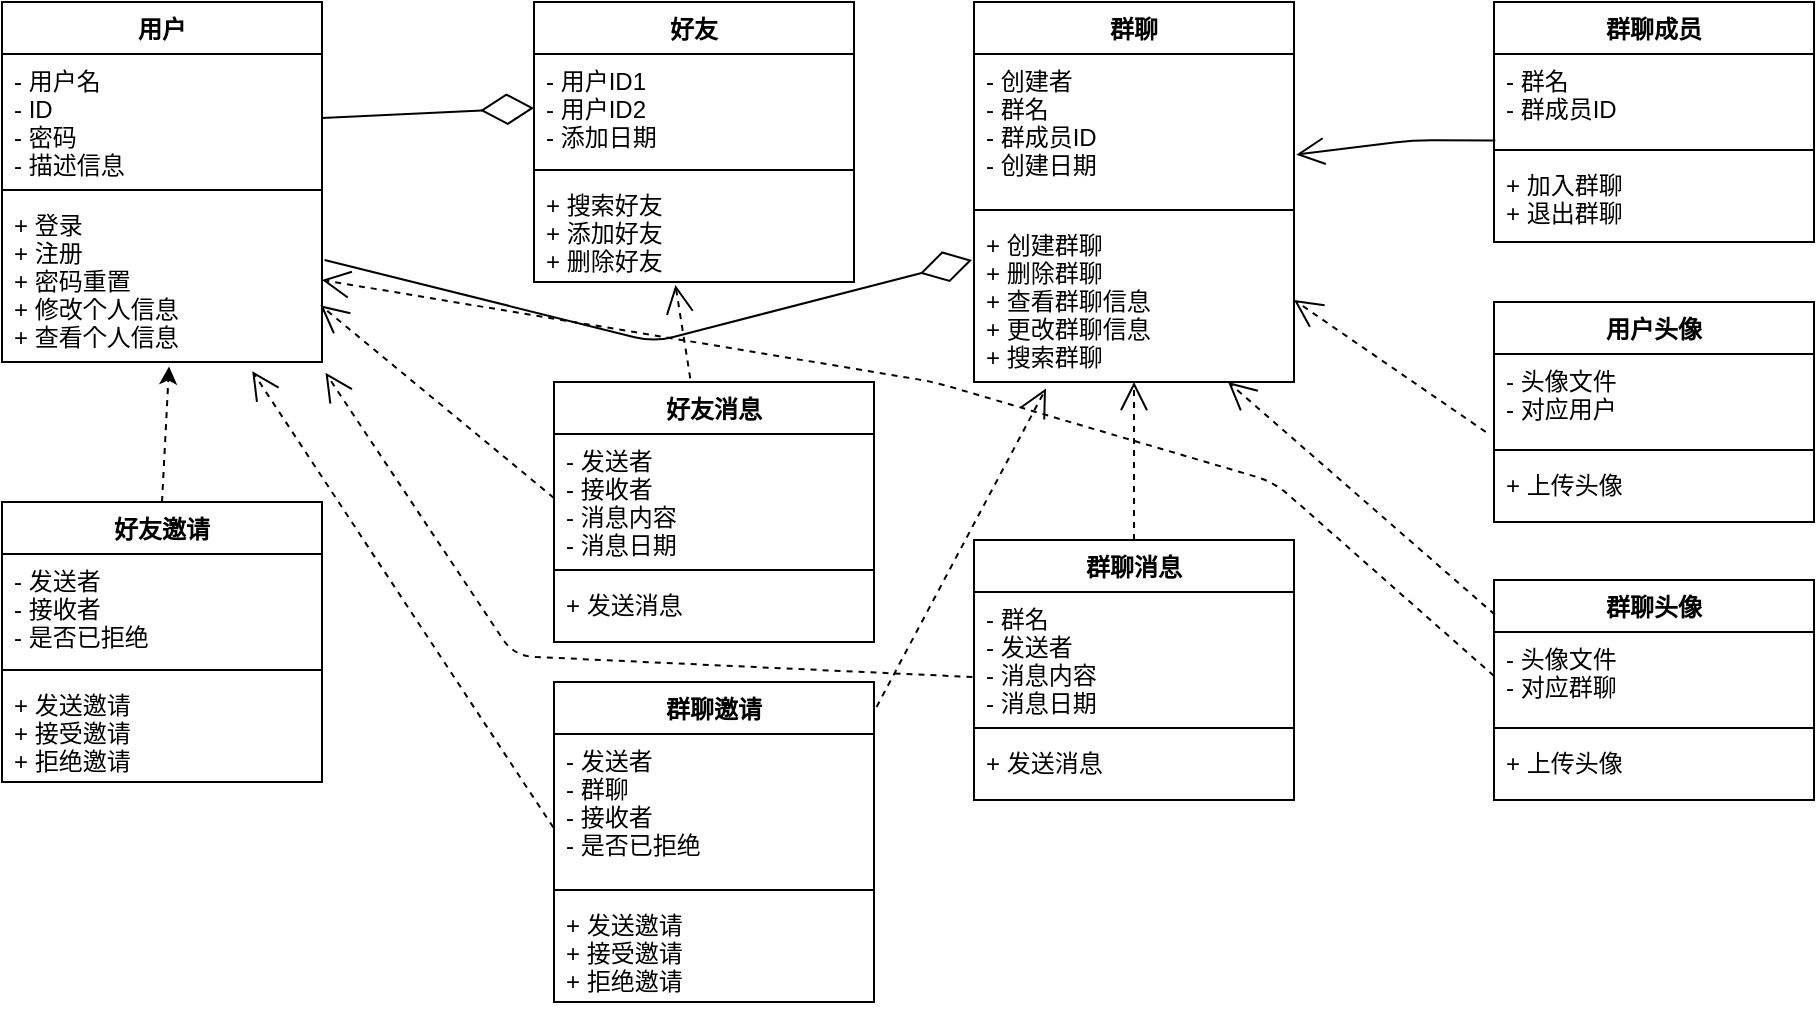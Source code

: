 <mxfile>
    <diagram id="Jf87RsMEm8IeYvhrJkZF" name="第 1 页">
        <mxGraphModel dx="1395" dy="507" grid="0" gridSize="10" guides="1" tooltips="1" connect="1" arrows="1" fold="1" page="1" pageScale="1" pageWidth="1169" pageHeight="827" math="0" shadow="0">
            <root>
                <mxCell id="0"/>
                <mxCell id="1" parent="0"/>
                <mxCell id="6" value="群聊消息" style="swimlane;fontStyle=1;align=center;verticalAlign=top;childLayout=stackLayout;horizontal=1;startSize=26;horizontalStack=0;resizeParent=1;resizeParentMax=0;resizeLast=0;collapsible=1;marginBottom=0;" vertex="1" parent="1">
                    <mxGeometry x="580" y="339" width="160" height="130" as="geometry"/>
                </mxCell>
                <mxCell id="7" value="- 群名&#10;- 发送者&#10;- 消息内容&#10;- 消息日期" style="text;strokeColor=none;fillColor=none;align=left;verticalAlign=top;spacingLeft=4;spacingRight=4;overflow=hidden;rotatable=0;points=[[0,0.5],[1,0.5]];portConstraint=eastwest;" vertex="1" parent="6">
                    <mxGeometry y="26" width="160" height="64" as="geometry"/>
                </mxCell>
                <mxCell id="8" value="" style="line;strokeWidth=1;fillColor=none;align=left;verticalAlign=middle;spacingTop=-1;spacingLeft=3;spacingRight=3;rotatable=0;labelPosition=right;points=[];portConstraint=eastwest;" vertex="1" parent="6">
                    <mxGeometry y="90" width="160" height="8" as="geometry"/>
                </mxCell>
                <mxCell id="9" value="+ 发送消息" style="text;strokeColor=none;fillColor=none;align=left;verticalAlign=top;spacingLeft=4;spacingRight=4;overflow=hidden;rotatable=0;points=[[0,0.5],[1,0.5]];portConstraint=eastwest;" vertex="1" parent="6">
                    <mxGeometry y="98" width="160" height="32" as="geometry"/>
                </mxCell>
                <mxCell id="10" value="群聊" style="swimlane;fontStyle=1;align=center;verticalAlign=top;childLayout=stackLayout;horizontal=1;startSize=26;horizontalStack=0;resizeParent=1;resizeParentMax=0;resizeLast=0;collapsible=1;marginBottom=0;" vertex="1" parent="1">
                    <mxGeometry x="580" y="70" width="160" height="190" as="geometry"/>
                </mxCell>
                <mxCell id="11" value="- 创建者&#10;- 群名&#10;- 群成员ID&#10;- 创建日期" style="text;strokeColor=none;fillColor=none;align=left;verticalAlign=top;spacingLeft=4;spacingRight=4;overflow=hidden;rotatable=0;points=[[0,0.5],[1,0.5]];portConstraint=eastwest;" vertex="1" parent="10">
                    <mxGeometry y="26" width="160" height="74" as="geometry"/>
                </mxCell>
                <mxCell id="12" value="" style="line;strokeWidth=1;fillColor=none;align=left;verticalAlign=middle;spacingTop=-1;spacingLeft=3;spacingRight=3;rotatable=0;labelPosition=right;points=[];portConstraint=eastwest;" vertex="1" parent="10">
                    <mxGeometry y="100" width="160" height="8" as="geometry"/>
                </mxCell>
                <mxCell id="13" value="+ 创建群聊&#10;+ 删除群聊&#10;+ 查看群聊信息&#10;+ 更改群聊信息&#10;+ 搜索群聊" style="text;strokeColor=none;fillColor=none;align=left;verticalAlign=top;spacingLeft=4;spacingRight=4;overflow=hidden;rotatable=0;points=[[0,0.5],[1,0.5]];portConstraint=eastwest;" vertex="1" parent="10">
                    <mxGeometry y="108" width="160" height="82" as="geometry"/>
                </mxCell>
                <mxCell id="14" value="用户" style="swimlane;fontStyle=1;align=center;verticalAlign=top;childLayout=stackLayout;horizontal=1;startSize=26;horizontalStack=0;resizeParent=1;resizeParentMax=0;resizeLast=0;collapsible=1;marginBottom=0;" vertex="1" parent="1">
                    <mxGeometry x="94" y="70" width="160" height="180" as="geometry"/>
                </mxCell>
                <mxCell id="15" value="- 用户名&#10;- ID&#10;- 密码&#10;- 描述信息" style="text;strokeColor=none;fillColor=none;align=left;verticalAlign=top;spacingLeft=4;spacingRight=4;overflow=hidden;rotatable=0;points=[[0,0.5],[1,0.5]];portConstraint=eastwest;" vertex="1" parent="14">
                    <mxGeometry y="26" width="160" height="64" as="geometry"/>
                </mxCell>
                <mxCell id="16" value="" style="line;strokeWidth=1;fillColor=none;align=left;verticalAlign=middle;spacingTop=-1;spacingLeft=3;spacingRight=3;rotatable=0;labelPosition=right;points=[];portConstraint=eastwest;" vertex="1" parent="14">
                    <mxGeometry y="90" width="160" height="8" as="geometry"/>
                </mxCell>
                <mxCell id="17" value="+ 登录&#10;+ 注册&#10;+ 密码重置&#10;+ 修改个人信息&#10;+ 查看个人信息" style="text;strokeColor=none;fillColor=none;align=left;verticalAlign=top;spacingLeft=4;spacingRight=4;overflow=hidden;rotatable=0;points=[[0,0.5],[1,0.5]];portConstraint=eastwest;" vertex="1" parent="14">
                    <mxGeometry y="98" width="160" height="82" as="geometry"/>
                </mxCell>
                <mxCell id="18" value="好友" style="swimlane;fontStyle=1;align=center;verticalAlign=top;childLayout=stackLayout;horizontal=1;startSize=26;horizontalStack=0;resizeParent=1;resizeParentMax=0;resizeLast=0;collapsible=1;marginBottom=0;" vertex="1" parent="1">
                    <mxGeometry x="360" y="70" width="160" height="140" as="geometry"/>
                </mxCell>
                <mxCell id="19" value="- 用户ID1&#10;- 用户ID2&#10;- 添加日期" style="text;strokeColor=none;fillColor=none;align=left;verticalAlign=top;spacingLeft=4;spacingRight=4;overflow=hidden;rotatable=0;points=[[0,0.5],[1,0.5]];portConstraint=eastwest;" vertex="1" parent="18">
                    <mxGeometry y="26" width="160" height="54" as="geometry"/>
                </mxCell>
                <mxCell id="20" value="" style="line;strokeWidth=1;fillColor=none;align=left;verticalAlign=middle;spacingTop=-1;spacingLeft=3;spacingRight=3;rotatable=0;labelPosition=right;points=[];portConstraint=eastwest;" vertex="1" parent="18">
                    <mxGeometry y="80" width="160" height="8" as="geometry"/>
                </mxCell>
                <mxCell id="21" value="+ 搜索好友&#10;+ 添加好友&#10;+ 删除好友" style="text;strokeColor=none;fillColor=none;align=left;verticalAlign=top;spacingLeft=4;spacingRight=4;overflow=hidden;rotatable=0;points=[[0,0.5],[1,0.5]];portConstraint=eastwest;" vertex="1" parent="18">
                    <mxGeometry y="88" width="160" height="52" as="geometry"/>
                </mxCell>
                <mxCell id="22" value="" style="endArrow=diamondThin;html=1;endSize=24;strokeWidth=1;exitX=1.008;exitY=0.378;exitDx=0;exitDy=0;exitPerimeter=0;endFill=0;" edge="1" parent="1" source="17">
                    <mxGeometry width="50" height="50" relative="1" as="geometry">
                        <mxPoint x="450" y="280" as="sourcePoint"/>
                        <mxPoint x="579" y="199" as="targetPoint"/>
                        <Array as="points">
                            <mxPoint x="420" y="240"/>
                        </Array>
                    </mxGeometry>
                </mxCell>
                <mxCell id="23" value="" style="endArrow=diamondThin;html=1;endSize=24;strokeWidth=1;exitX=1;exitY=0.5;exitDx=0;exitDy=0;endFill=0;entryX=0;entryY=0.5;entryDx=0;entryDy=0;" edge="1" parent="1" source="15" target="19">
                    <mxGeometry width="50" height="50" relative="1" as="geometry">
                        <mxPoint x="290" y="170" as="sourcePoint"/>
                        <mxPoint x="358" y="128" as="targetPoint"/>
                    </mxGeometry>
                </mxCell>
                <mxCell id="24" value="" style="endArrow=open;html=1;dashed=1;endSize=12;strokeWidth=1;exitX=0.5;exitY=0;exitDx=0;exitDy=0;endFill=0;entryX=0.442;entryY=1.028;entryDx=0;entryDy=0;entryPerimeter=0;" edge="1" parent="1" target="21">
                    <mxGeometry width="50" height="50" relative="1" as="geometry">
                        <mxPoint x="440" y="270" as="sourcePoint"/>
                        <mxPoint x="588.72" y="234.968" as="targetPoint"/>
                    </mxGeometry>
                </mxCell>
                <mxCell id="25" value="" style="endArrow=open;html=1;dashed=1;endSize=12;strokeWidth=1;exitX=0.5;exitY=0;exitDx=0;exitDy=0;endFill=0;" edge="1" parent="1" source="6" target="13">
                    <mxGeometry width="50" height="50" relative="1" as="geometry">
                        <mxPoint x="344" y="340" as="sourcePoint"/>
                        <mxPoint x="446.64" y="160.336" as="targetPoint"/>
                    </mxGeometry>
                </mxCell>
                <mxCell id="26" value="好友消息" style="swimlane;fontStyle=1;align=center;verticalAlign=top;childLayout=stackLayout;horizontal=1;startSize=26;horizontalStack=0;resizeParent=1;resizeParentMax=0;resizeLast=0;collapsible=1;marginBottom=0;" vertex="1" parent="1">
                    <mxGeometry x="370" y="260" width="160" height="130" as="geometry"/>
                </mxCell>
                <mxCell id="27" value="- 发送者&#10;- 接收者&#10;- 消息内容&#10;- 消息日期" style="text;strokeColor=none;fillColor=none;align=left;verticalAlign=top;spacingLeft=4;spacingRight=4;overflow=hidden;rotatable=0;points=[[0,0.5],[1,0.5]];portConstraint=eastwest;" vertex="1" parent="26">
                    <mxGeometry y="26" width="160" height="64" as="geometry"/>
                </mxCell>
                <mxCell id="28" value="" style="line;strokeWidth=1;fillColor=none;align=left;verticalAlign=middle;spacingTop=-1;spacingLeft=3;spacingRight=3;rotatable=0;labelPosition=right;points=[];portConstraint=eastwest;" vertex="1" parent="26">
                    <mxGeometry y="90" width="160" height="8" as="geometry"/>
                </mxCell>
                <mxCell id="29" value="+ 发送消息" style="text;strokeColor=none;fillColor=none;align=left;verticalAlign=top;spacingLeft=4;spacingRight=4;overflow=hidden;rotatable=0;points=[[0,0.5],[1,0.5]];portConstraint=eastwest;" vertex="1" parent="26">
                    <mxGeometry y="98" width="160" height="32" as="geometry"/>
                </mxCell>
                <mxCell id="30" value="好友邀请" style="swimlane;fontStyle=1;align=center;verticalAlign=top;childLayout=stackLayout;horizontal=1;startSize=26;horizontalStack=0;resizeParent=1;resizeParentMax=0;resizeLast=0;collapsible=1;marginBottom=0;" vertex="1" parent="1">
                    <mxGeometry x="94" y="320" width="160" height="140" as="geometry"/>
                </mxCell>
                <mxCell id="31" value="- 发送者&#10;- 接收者&#10;- 是否已拒绝" style="text;strokeColor=none;fillColor=none;align=left;verticalAlign=top;spacingLeft=4;spacingRight=4;overflow=hidden;rotatable=0;points=[[0,0.5],[1,0.5]];portConstraint=eastwest;" vertex="1" parent="30">
                    <mxGeometry y="26" width="160" height="54" as="geometry"/>
                </mxCell>
                <mxCell id="32" value="" style="line;strokeWidth=1;fillColor=none;align=left;verticalAlign=middle;spacingTop=-1;spacingLeft=3;spacingRight=3;rotatable=0;labelPosition=right;points=[];portConstraint=eastwest;" vertex="1" parent="30">
                    <mxGeometry y="80" width="160" height="8" as="geometry"/>
                </mxCell>
                <mxCell id="33" value="+ 发送邀请&#10;+ 接受邀请&#10;+ 拒绝邀请" style="text;strokeColor=none;fillColor=none;align=left;verticalAlign=top;spacingLeft=4;spacingRight=4;overflow=hidden;rotatable=0;points=[[0,0.5],[1,0.5]];portConstraint=eastwest;" vertex="1" parent="30">
                    <mxGeometry y="88" width="160" height="52" as="geometry"/>
                </mxCell>
                <mxCell id="34" value="群聊邀请" style="swimlane;fontStyle=1;align=center;verticalAlign=top;childLayout=stackLayout;horizontal=1;startSize=26;horizontalStack=0;resizeParent=1;resizeParentMax=0;resizeLast=0;collapsible=1;marginBottom=0;" vertex="1" parent="1">
                    <mxGeometry x="370" y="410" width="160" height="160" as="geometry"/>
                </mxCell>
                <mxCell id="35" value="- 发送者&#10;- 群聊&#10;- 接收者&#10;- 是否已拒绝" style="text;strokeColor=none;fillColor=none;align=left;verticalAlign=top;spacingLeft=4;spacingRight=4;overflow=hidden;rotatable=0;points=[[0,0.5],[1,0.5]];portConstraint=eastwest;" vertex="1" parent="34">
                    <mxGeometry y="26" width="160" height="74" as="geometry"/>
                </mxCell>
                <mxCell id="36" value="" style="line;strokeWidth=1;fillColor=none;align=left;verticalAlign=middle;spacingTop=-1;spacingLeft=3;spacingRight=3;rotatable=0;labelPosition=right;points=[];portConstraint=eastwest;" vertex="1" parent="34">
                    <mxGeometry y="100" width="160" height="8" as="geometry"/>
                </mxCell>
                <mxCell id="37" value="+ 发送邀请&#10;+ 接受邀请&#10;+ 拒绝邀请" style="text;strokeColor=none;fillColor=none;align=left;verticalAlign=top;spacingLeft=4;spacingRight=4;overflow=hidden;rotatable=0;points=[[0,0.5],[1,0.5]];portConstraint=eastwest;" vertex="1" parent="34">
                    <mxGeometry y="108" width="160" height="52" as="geometry"/>
                </mxCell>
                <mxCell id="38" value="群聊成员" style="swimlane;fontStyle=1;align=center;verticalAlign=top;childLayout=stackLayout;horizontal=1;startSize=26;horizontalStack=0;resizeParent=1;resizeParentMax=0;resizeLast=0;collapsible=1;marginBottom=0;" vertex="1" parent="1">
                    <mxGeometry x="840" y="70" width="160" height="120" as="geometry"/>
                </mxCell>
                <mxCell id="39" value="- 群名&#10;- 群成员ID" style="text;strokeColor=none;fillColor=none;align=left;verticalAlign=top;spacingLeft=4;spacingRight=4;overflow=hidden;rotatable=0;points=[[0,0.5],[1,0.5]];portConstraint=eastwest;" vertex="1" parent="38">
                    <mxGeometry y="26" width="160" height="44" as="geometry"/>
                </mxCell>
                <mxCell id="40" value="" style="line;strokeWidth=1;fillColor=none;align=left;verticalAlign=middle;spacingTop=-1;spacingLeft=3;spacingRight=3;rotatable=0;labelPosition=right;points=[];portConstraint=eastwest;" vertex="1" parent="38">
                    <mxGeometry y="70" width="160" height="8" as="geometry"/>
                </mxCell>
                <mxCell id="41" value="+ 加入群聊&#10;+ 退出群聊" style="text;strokeColor=none;fillColor=none;align=left;verticalAlign=top;spacingLeft=4;spacingRight=4;overflow=hidden;rotatable=0;points=[[0,0.5],[1,0.5]];portConstraint=eastwest;" vertex="1" parent="38">
                    <mxGeometry y="78" width="160" height="42" as="geometry"/>
                </mxCell>
                <mxCell id="46" value="用户头像" style="swimlane;fontStyle=1;align=center;verticalAlign=top;childLayout=stackLayout;horizontal=1;startSize=26;horizontalStack=0;resizeParent=1;resizeParentMax=0;resizeLast=0;collapsible=1;marginBottom=0;" vertex="1" parent="1">
                    <mxGeometry x="840" y="220" width="160" height="110" as="geometry"/>
                </mxCell>
                <mxCell id="47" value="- 头像文件&#10;- 对应用户" style="text;strokeColor=none;fillColor=none;align=left;verticalAlign=top;spacingLeft=4;spacingRight=4;overflow=hidden;rotatable=0;points=[[0,0.5],[1,0.5]];portConstraint=eastwest;" vertex="1" parent="46">
                    <mxGeometry y="26" width="160" height="44" as="geometry"/>
                </mxCell>
                <mxCell id="48" value="" style="line;strokeWidth=1;fillColor=none;align=left;verticalAlign=middle;spacingTop=-1;spacingLeft=3;spacingRight=3;rotatable=0;labelPosition=right;points=[];portConstraint=eastwest;" vertex="1" parent="46">
                    <mxGeometry y="70" width="160" height="8" as="geometry"/>
                </mxCell>
                <mxCell id="49" value="+ 上传头像" style="text;strokeColor=none;fillColor=none;align=left;verticalAlign=top;spacingLeft=4;spacingRight=4;overflow=hidden;rotatable=0;points=[[0,0.5],[1,0.5]];portConstraint=eastwest;" vertex="1" parent="46">
                    <mxGeometry y="78" width="160" height="32" as="geometry"/>
                </mxCell>
                <mxCell id="50" value="群聊头像" style="swimlane;fontStyle=1;align=center;verticalAlign=top;childLayout=stackLayout;horizontal=1;startSize=26;horizontalStack=0;resizeParent=1;resizeParentMax=0;resizeLast=0;collapsible=1;marginBottom=0;" vertex="1" parent="1">
                    <mxGeometry x="840" y="359" width="160" height="110" as="geometry"/>
                </mxCell>
                <mxCell id="51" value="- 头像文件&#10;- 对应群聊" style="text;strokeColor=none;fillColor=none;align=left;verticalAlign=top;spacingLeft=4;spacingRight=4;overflow=hidden;rotatable=0;points=[[0,0.5],[1,0.5]];portConstraint=eastwest;" vertex="1" parent="50">
                    <mxGeometry y="26" width="160" height="44" as="geometry"/>
                </mxCell>
                <mxCell id="52" value="" style="line;strokeWidth=1;fillColor=none;align=left;verticalAlign=middle;spacingTop=-1;spacingLeft=3;spacingRight=3;rotatable=0;labelPosition=right;points=[];portConstraint=eastwest;" vertex="1" parent="50">
                    <mxGeometry y="70" width="160" height="8" as="geometry"/>
                </mxCell>
                <mxCell id="53" value="+ 上传头像" style="text;strokeColor=none;fillColor=none;align=left;verticalAlign=top;spacingLeft=4;spacingRight=4;overflow=hidden;rotatable=0;points=[[0,0.5],[1,0.5]];portConstraint=eastwest;" vertex="1" parent="50">
                    <mxGeometry y="78" width="160" height="32" as="geometry"/>
                </mxCell>
                <mxCell id="57" value="" style="endArrow=open;html=1;dashed=1;endSize=12;strokeWidth=1;exitX=0;exitY=0.5;exitDx=0;exitDy=0;endFill=0;entryX=0.995;entryY=0.654;entryDx=0;entryDy=0;entryPerimeter=0;" edge="1" parent="1" source="27" target="17">
                    <mxGeometry width="50" height="50" relative="1" as="geometry">
                        <mxPoint x="450" y="280.0" as="sourcePoint"/>
                        <mxPoint x="440.72" y="221.456" as="targetPoint"/>
                    </mxGeometry>
                </mxCell>
                <mxCell id="59" value="" style="endArrow=open;html=1;endSize=12;strokeWidth=1;exitX=0.004;exitY=0.984;exitDx=0;exitDy=0;endFill=0;entryX=1.007;entryY=0.68;entryDx=0;entryDy=0;entryPerimeter=0;exitPerimeter=0;" edge="1" parent="1" source="39" target="11">
                    <mxGeometry width="50" height="50" relative="1" as="geometry">
                        <mxPoint x="670" y="349" as="sourcePoint"/>
                        <mxPoint x="670" y="270.0" as="targetPoint"/>
                        <Array as="points">
                            <mxPoint x="800" y="139"/>
                        </Array>
                    </mxGeometry>
                </mxCell>
                <mxCell id="61" value="" style="endArrow=classic;html=1;entryX=0.522;entryY=1.027;entryDx=0;entryDy=0;entryPerimeter=0;exitX=0.5;exitY=0;exitDx=0;exitDy=0;dashed=1;" edge="1" parent="1" source="30" target="17">
                    <mxGeometry width="50" height="50" relative="1" as="geometry">
                        <mxPoint x="340" y="400" as="sourcePoint"/>
                        <mxPoint x="390" y="350" as="targetPoint"/>
                    </mxGeometry>
                </mxCell>
                <mxCell id="62" value="" style="endArrow=open;html=1;dashed=1;endSize=12;strokeWidth=1;exitX=-0.005;exitY=0.664;exitDx=0;exitDy=0;endFill=0;exitPerimeter=0;entryX=1.011;entryY=1.066;entryDx=0;entryDy=0;entryPerimeter=0;" edge="1" parent="1" source="7" target="17">
                    <mxGeometry width="50" height="50" relative="1" as="geometry">
                        <mxPoint x="670.0" y="349" as="sourcePoint"/>
                        <mxPoint x="250" y="210" as="targetPoint"/>
                        <Array as="points">
                            <mxPoint x="350" y="397"/>
                        </Array>
                    </mxGeometry>
                </mxCell>
                <mxCell id="63" value="" style="endArrow=open;html=1;dashed=1;endSize=12;strokeWidth=1;exitX=-0.002;exitY=0.632;exitDx=0;exitDy=0;endFill=0;exitPerimeter=0;entryX=0.782;entryY=1.056;entryDx=0;entryDy=0;entryPerimeter=0;" edge="1" parent="1" source="35" target="17">
                    <mxGeometry width="50" height="50" relative="1" as="geometry">
                        <mxPoint x="589.2" y="417.496" as="sourcePoint"/>
                        <mxPoint x="260" y="220.0" as="targetPoint"/>
                        <Array as="points"/>
                    </mxGeometry>
                </mxCell>
                <mxCell id="64" value="" style="endArrow=open;html=1;dashed=1;endSize=12;strokeWidth=1;exitX=1.008;exitY=0.078;exitDx=0;exitDy=0;endFill=0;entryX=0.225;entryY=1.039;entryDx=0;entryDy=0;entryPerimeter=0;exitPerimeter=0;" edge="1" parent="1" source="34" target="13">
                    <mxGeometry width="50" height="50" relative="1" as="geometry">
                        <mxPoint x="670.0" y="349" as="sourcePoint"/>
                        <mxPoint x="670.0" y="270.0" as="targetPoint"/>
                    </mxGeometry>
                </mxCell>
                <mxCell id="65" value="" style="endArrow=open;html=1;dashed=1;endSize=12;strokeWidth=1;exitX=-0.026;exitY=0.885;exitDx=0;exitDy=0;endFill=0;entryX=1;entryY=0.5;entryDx=0;entryDy=0;exitPerimeter=0;" edge="1" parent="1" source="47" target="13">
                    <mxGeometry width="50" height="50" relative="1" as="geometry">
                        <mxPoint x="670" y="349.0" as="sourcePoint"/>
                        <mxPoint x="670" y="270" as="targetPoint"/>
                    </mxGeometry>
                </mxCell>
                <mxCell id="66" value="" style="endArrow=open;html=1;dashed=1;endSize=12;strokeWidth=1;exitX=0;exitY=0.5;exitDx=0;exitDy=0;endFill=0;entryX=1;entryY=0.5;entryDx=0;entryDy=0;" edge="1" parent="1" source="51" target="17">
                    <mxGeometry width="50" height="50" relative="1" as="geometry">
                        <mxPoint x="845.84" y="294.94" as="sourcePoint"/>
                        <mxPoint x="750" y="229" as="targetPoint"/>
                        <Array as="points">
                            <mxPoint x="730" y="310"/>
                            <mxPoint x="560" y="260"/>
                        </Array>
                    </mxGeometry>
                </mxCell>
                <mxCell id="67" value="" style="endArrow=open;html=1;dashed=1;endSize=12;strokeWidth=1;exitX=0.003;exitY=0.158;exitDx=0;exitDy=0;endFill=0;exitPerimeter=0;" edge="1" parent="1" source="50" target="13">
                    <mxGeometry width="50" height="50" relative="1" as="geometry">
                        <mxPoint x="845.84" y="294.94" as="sourcePoint"/>
                        <mxPoint x="750" y="229" as="targetPoint"/>
                    </mxGeometry>
                </mxCell>
            </root>
        </mxGraphModel>
    </diagram>
</mxfile>
